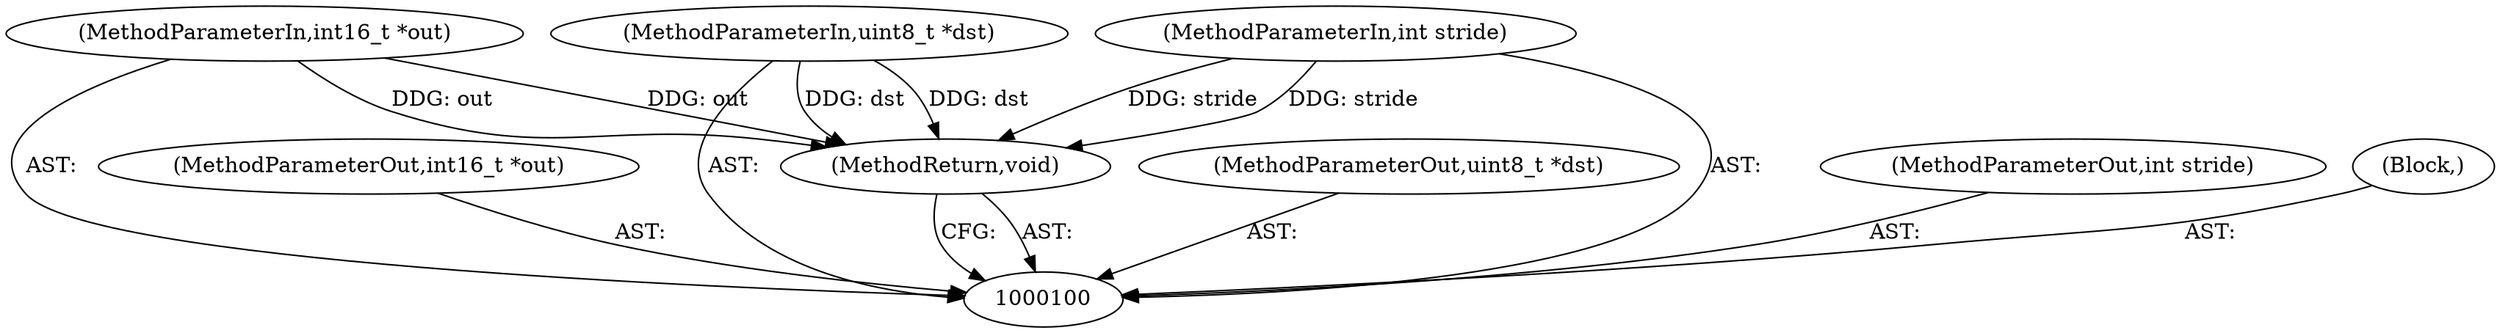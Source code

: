 digraph "0_Android_5a9753fca56f0eeb9f61e342b2fccffc364f9426_49" {
"1000101" [label="(MethodParameterIn,int16_t *out)"];
"1000111" [label="(MethodParameterOut,int16_t *out)"];
"1000105" [label="(MethodReturn,void)"];
"1000102" [label="(MethodParameterIn,uint8_t *dst)"];
"1000112" [label="(MethodParameterOut,uint8_t *dst)"];
"1000103" [label="(MethodParameterIn,int stride)"];
"1000113" [label="(MethodParameterOut,int stride)"];
"1000104" [label="(Block,)"];
"1000101" -> "1000100"  [label="AST: "];
"1000101" -> "1000105"  [label="DDG: out"];
"1000111" -> "1000100"  [label="AST: "];
"1000105" -> "1000100"  [label="AST: "];
"1000105" -> "1000100"  [label="CFG: "];
"1000103" -> "1000105"  [label="DDG: stride"];
"1000102" -> "1000105"  [label="DDG: dst"];
"1000101" -> "1000105"  [label="DDG: out"];
"1000102" -> "1000100"  [label="AST: "];
"1000102" -> "1000105"  [label="DDG: dst"];
"1000112" -> "1000100"  [label="AST: "];
"1000103" -> "1000100"  [label="AST: "];
"1000103" -> "1000105"  [label="DDG: stride"];
"1000113" -> "1000100"  [label="AST: "];
"1000104" -> "1000100"  [label="AST: "];
}
